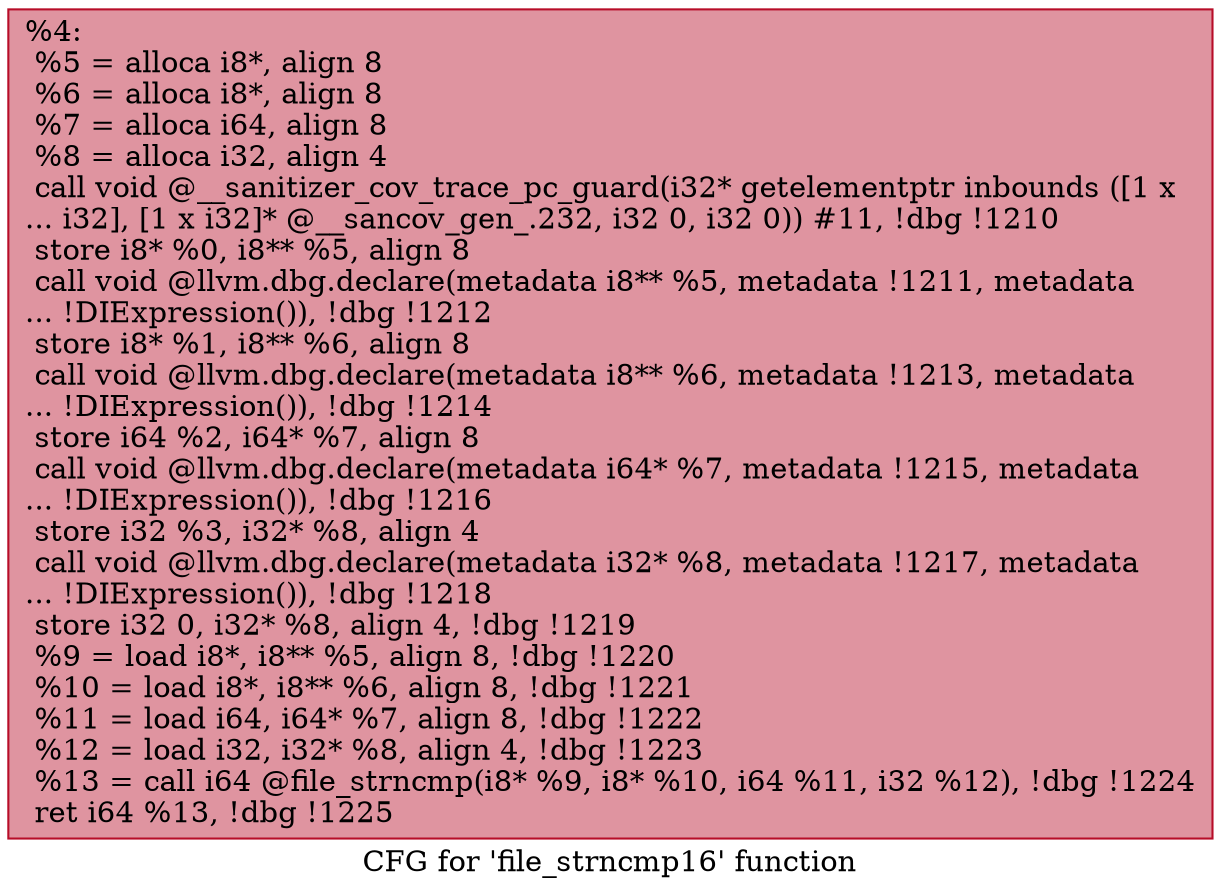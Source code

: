digraph "CFG for 'file_strncmp16' function" {
	label="CFG for 'file_strncmp16' function";

	Node0x555555d06930 [shape=record,color="#b70d28ff", style=filled, fillcolor="#b70d2870",label="{%4:\l  %5 = alloca i8*, align 8\l  %6 = alloca i8*, align 8\l  %7 = alloca i64, align 8\l  %8 = alloca i32, align 4\l  call void @__sanitizer_cov_trace_pc_guard(i32* getelementptr inbounds ([1 x\l... i32], [1 x i32]* @__sancov_gen_.232, i32 0, i32 0)) #11, !dbg !1210\l  store i8* %0, i8** %5, align 8\l  call void @llvm.dbg.declare(metadata i8** %5, metadata !1211, metadata\l... !DIExpression()), !dbg !1212\l  store i8* %1, i8** %6, align 8\l  call void @llvm.dbg.declare(metadata i8** %6, metadata !1213, metadata\l... !DIExpression()), !dbg !1214\l  store i64 %2, i64* %7, align 8\l  call void @llvm.dbg.declare(metadata i64* %7, metadata !1215, metadata\l... !DIExpression()), !dbg !1216\l  store i32 %3, i32* %8, align 4\l  call void @llvm.dbg.declare(metadata i32* %8, metadata !1217, metadata\l... !DIExpression()), !dbg !1218\l  store i32 0, i32* %8, align 4, !dbg !1219\l  %9 = load i8*, i8** %5, align 8, !dbg !1220\l  %10 = load i8*, i8** %6, align 8, !dbg !1221\l  %11 = load i64, i64* %7, align 8, !dbg !1222\l  %12 = load i32, i32* %8, align 4, !dbg !1223\l  %13 = call i64 @file_strncmp(i8* %9, i8* %10, i64 %11, i32 %12), !dbg !1224\l  ret i64 %13, !dbg !1225\l}"];
}

